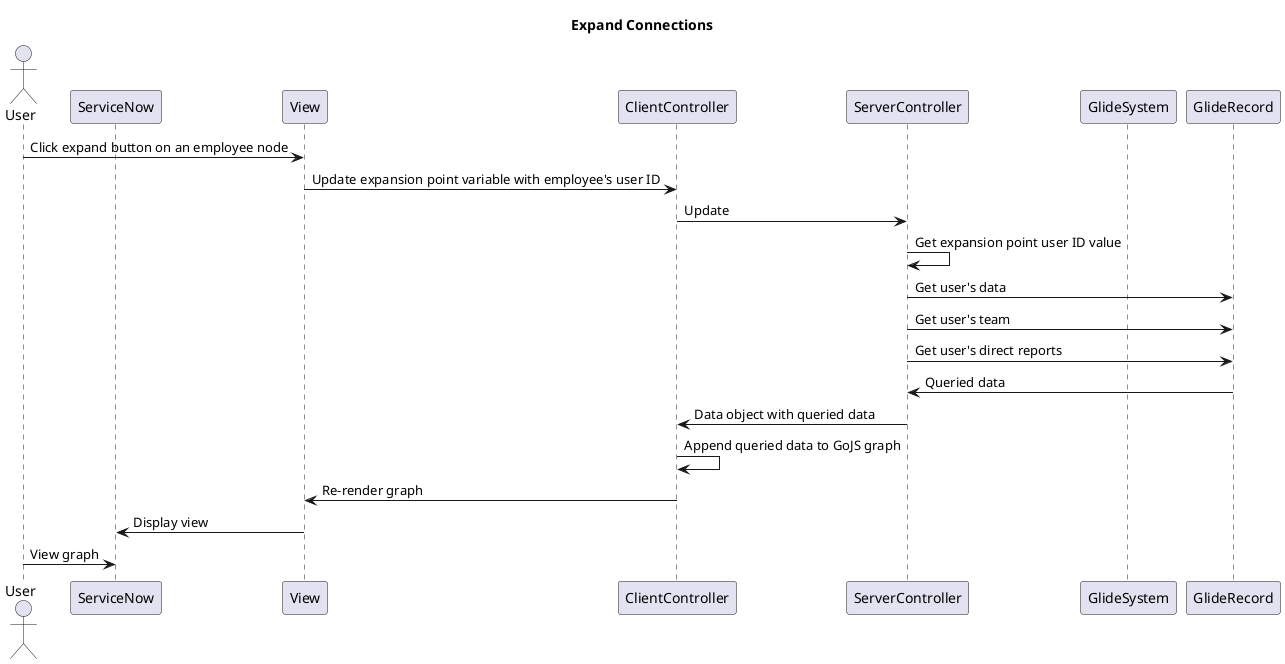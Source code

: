 @startuml
title Expand Connections

Actor User
Participant ServiceNow
Participant View
Participant ClientController
Participant ServerController
Participant GlideSystem
Participant GlideRecord

User -> View: Click expand button on an employee node
View -> ClientController: Update expansion point variable with employee's user ID

ClientController -> ServerController: Update

ServerController -> ServerController: Get expansion point user ID value
ServerController -> GlideRecord: Get user's data
ServerController -> GlideRecord: Get user's team
ServerController -> GlideRecord: Get user's direct reports
GlideRecord -> ServerController: Queried data

ServerController -> ClientController: Data object with queried data
ClientController -> ClientController: Append queried data to GoJS graph
ClientController -> View: Re-render graph

View -> ServiceNow: Display view
User -> ServiceNow: View graph
@enduml
